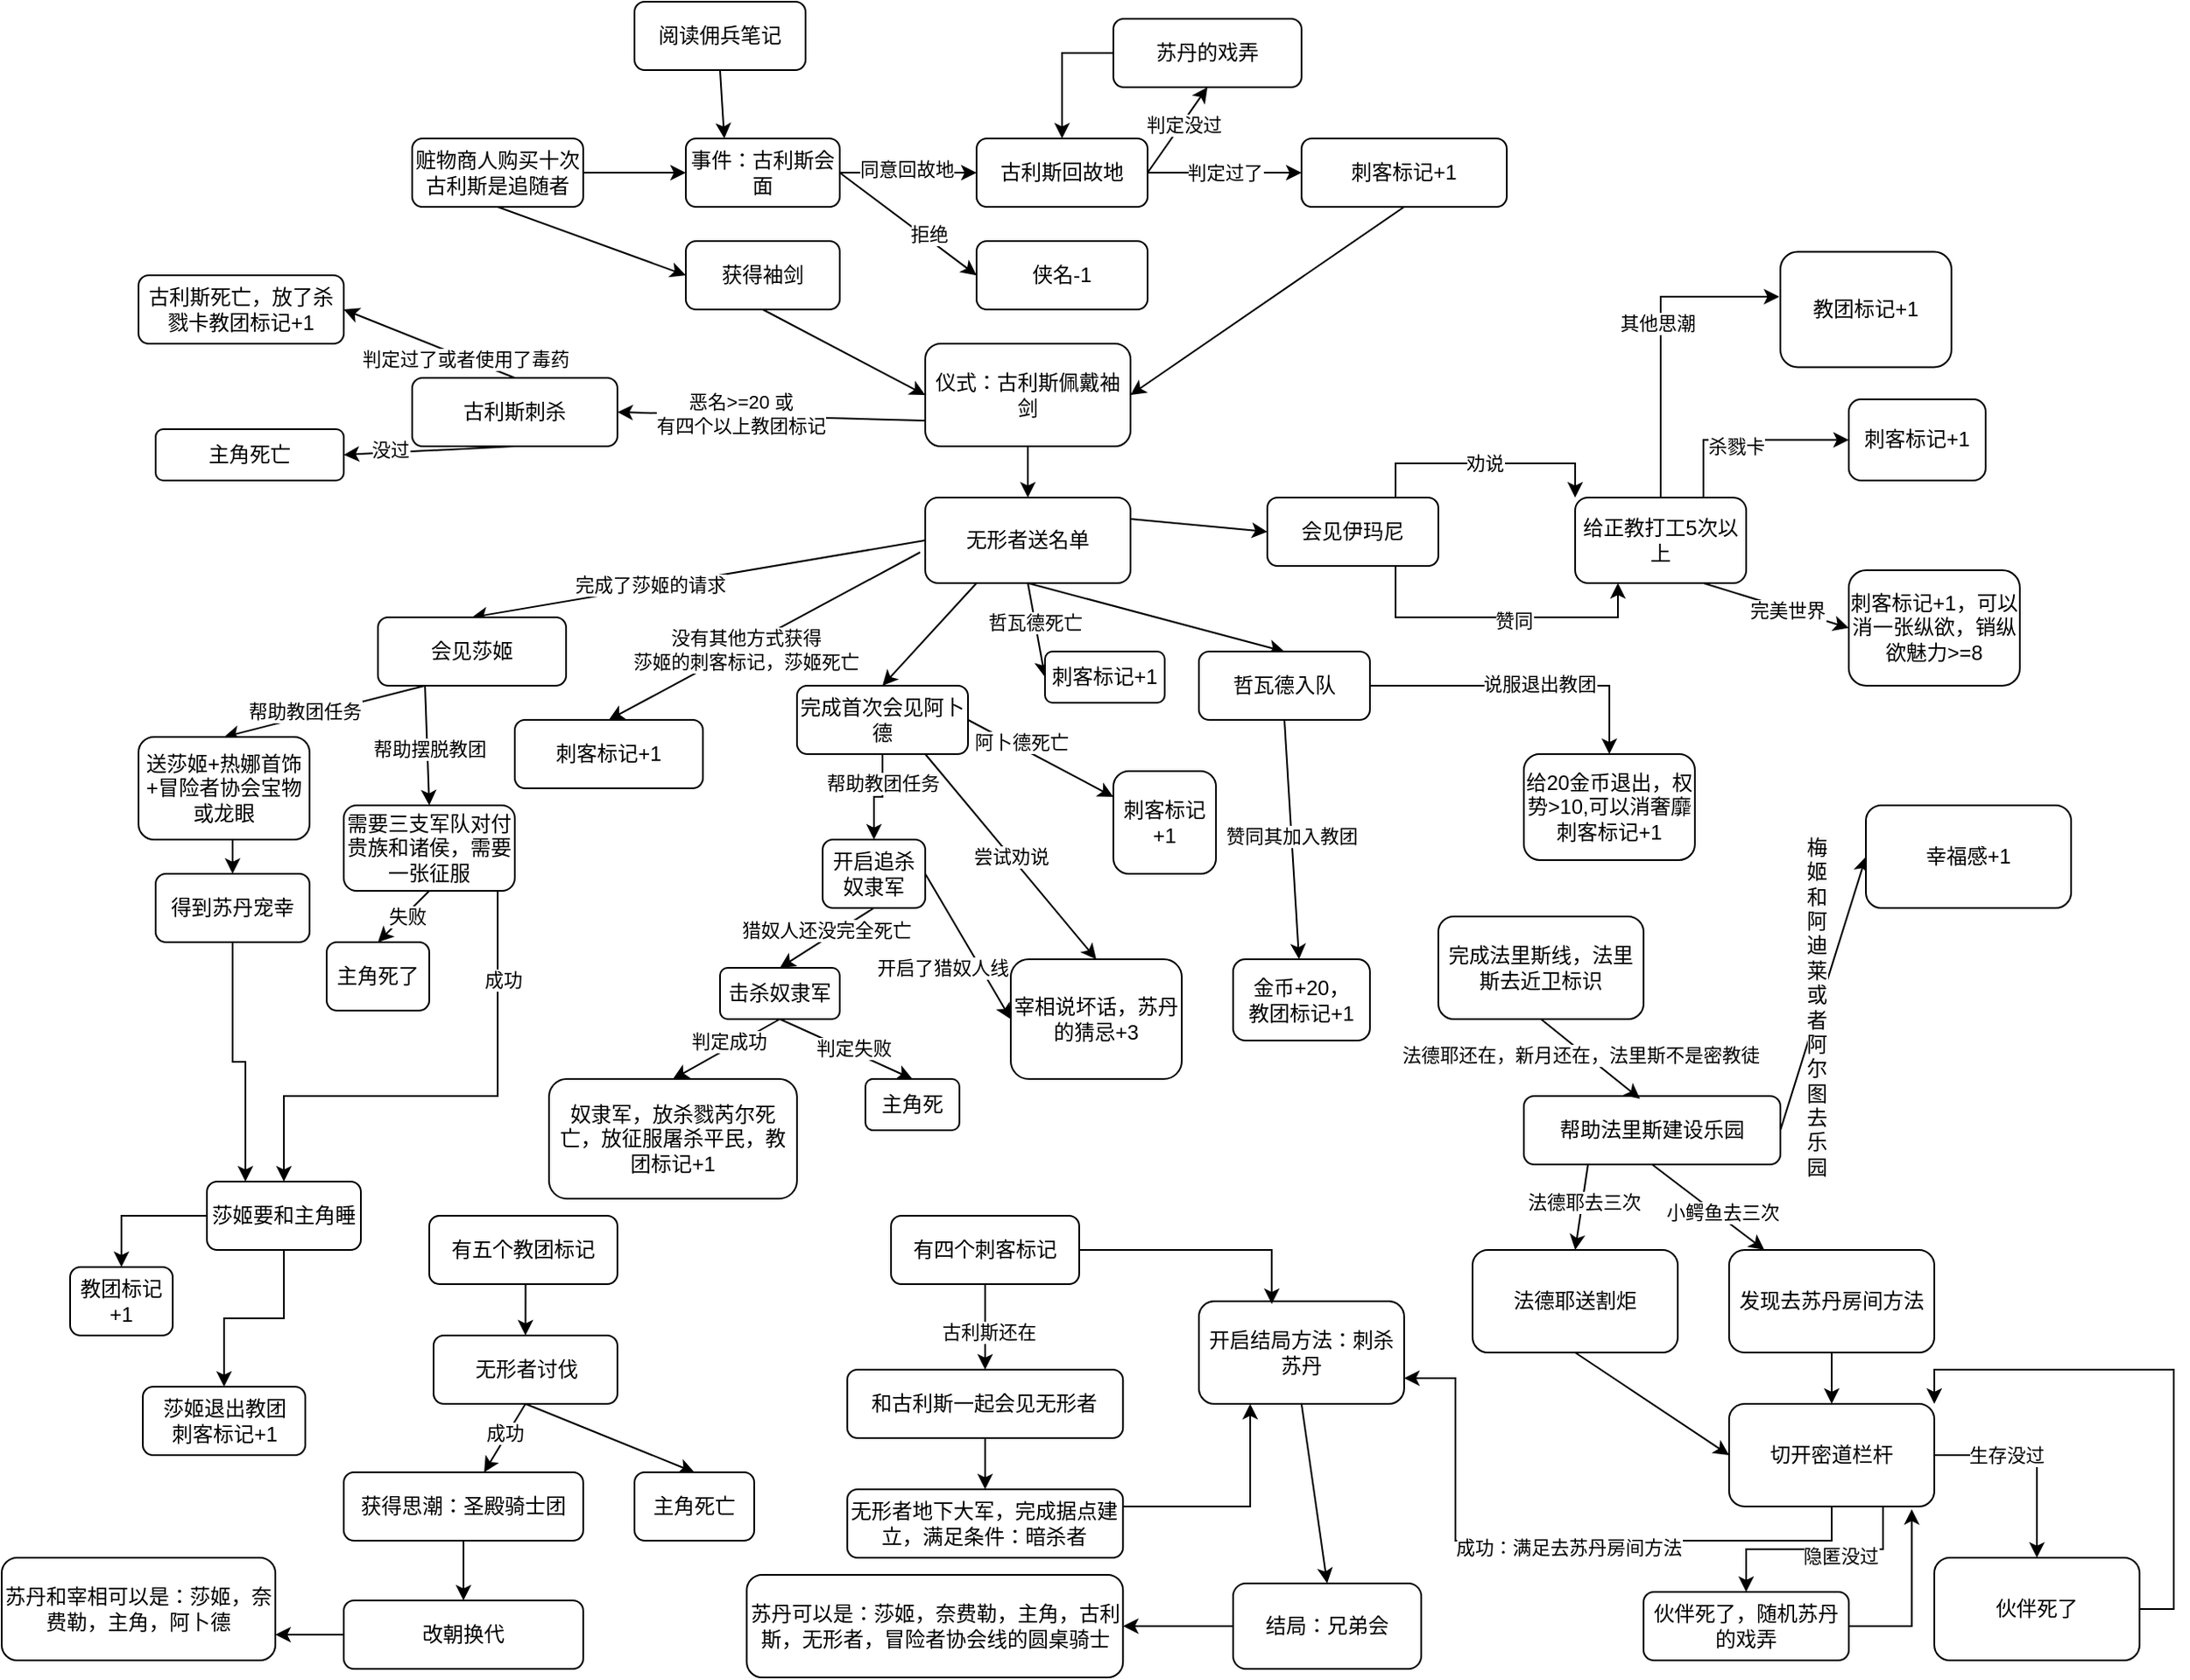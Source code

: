 <mxfile version="24.5.3" type="device">
  <diagram name="Page-1" id="yZ-xAedIctqZgvHN8nGH">
    <mxGraphModel dx="2035" dy="835" grid="1" gridSize="10" guides="1" tooltips="1" connect="1" arrows="1" fold="1" page="1" pageScale="1" pageWidth="850" pageHeight="1100" math="0" shadow="0">
      <root>
        <mxCell id="0" />
        <mxCell id="1" parent="0" />
        <mxCell id="82Vmk0w9NgiGbKGh9TBM-25" style="rounded=0;orthogonalLoop=1;jettySize=auto;html=1;exitX=0.5;exitY=1;exitDx=0;exitDy=0;entryX=0.25;entryY=0;entryDx=0;entryDy=0;" edge="1" parent="1" source="82Vmk0w9NgiGbKGh9TBM-1" target="82Vmk0w9NgiGbKGh9TBM-3">
          <mxGeometry relative="1" as="geometry" />
        </mxCell>
        <mxCell id="82Vmk0w9NgiGbKGh9TBM-1" value="阅读佣兵笔记" style="rounded=1;whiteSpace=wrap;html=1;" vertex="1" parent="1">
          <mxGeometry x="300" y="120" width="100" height="40" as="geometry" />
        </mxCell>
        <mxCell id="82Vmk0w9NgiGbKGh9TBM-7" style="rounded=0;orthogonalLoop=1;jettySize=auto;html=1;exitX=0.5;exitY=1;exitDx=0;exitDy=0;entryX=0;entryY=0.5;entryDx=0;entryDy=0;" edge="1" parent="1" source="82Vmk0w9NgiGbKGh9TBM-2" target="82Vmk0w9NgiGbKGh9TBM-5">
          <mxGeometry relative="1" as="geometry" />
        </mxCell>
        <mxCell id="82Vmk0w9NgiGbKGh9TBM-2" value="赃物商人购买十次&lt;div&gt;古利斯是追随者&lt;/div&gt;" style="rounded=1;whiteSpace=wrap;html=1;" vertex="1" parent="1">
          <mxGeometry x="170" y="200" width="100" height="40" as="geometry" />
        </mxCell>
        <mxCell id="82Vmk0w9NgiGbKGh9TBM-10" style="edgeStyle=orthogonalEdgeStyle;rounded=0;orthogonalLoop=1;jettySize=auto;html=1;exitX=1;exitY=0.5;exitDx=0;exitDy=0;entryX=0;entryY=0.5;entryDx=0;entryDy=0;" edge="1" parent="1" source="82Vmk0w9NgiGbKGh9TBM-3" target="82Vmk0w9NgiGbKGh9TBM-9">
          <mxGeometry relative="1" as="geometry" />
        </mxCell>
        <mxCell id="82Vmk0w9NgiGbKGh9TBM-11" value="同意回故地" style="edgeLabel;html=1;align=center;verticalAlign=middle;resizable=0;points=[];" vertex="1" connectable="0" parent="82Vmk0w9NgiGbKGh9TBM-10">
          <mxGeometry x="-0.025" y="2" relative="1" as="geometry">
            <mxPoint as="offset" />
          </mxGeometry>
        </mxCell>
        <mxCell id="82Vmk0w9NgiGbKGh9TBM-13" style="rounded=0;orthogonalLoop=1;jettySize=auto;html=1;exitX=1;exitY=0.5;exitDx=0;exitDy=0;entryX=0;entryY=0.5;entryDx=0;entryDy=0;" edge="1" parent="1" source="82Vmk0w9NgiGbKGh9TBM-3" target="82Vmk0w9NgiGbKGh9TBM-12">
          <mxGeometry relative="1" as="geometry" />
        </mxCell>
        <mxCell id="82Vmk0w9NgiGbKGh9TBM-14" value="拒绝" style="edgeLabel;html=1;align=center;verticalAlign=middle;resizable=0;points=[];" vertex="1" connectable="0" parent="82Vmk0w9NgiGbKGh9TBM-13">
          <mxGeometry x="0.264" y="2" relative="1" as="geometry">
            <mxPoint as="offset" />
          </mxGeometry>
        </mxCell>
        <mxCell id="82Vmk0w9NgiGbKGh9TBM-3" value="事件：古利斯会面" style="rounded=1;whiteSpace=wrap;html=1;" vertex="1" parent="1">
          <mxGeometry x="330" y="200" width="90" height="40" as="geometry" />
        </mxCell>
        <mxCell id="82Vmk0w9NgiGbKGh9TBM-27" style="rounded=0;orthogonalLoop=1;jettySize=auto;html=1;exitX=0.5;exitY=1;exitDx=0;exitDy=0;entryX=0;entryY=0.5;entryDx=0;entryDy=0;" edge="1" parent="1" source="82Vmk0w9NgiGbKGh9TBM-5" target="82Vmk0w9NgiGbKGh9TBM-23">
          <mxGeometry relative="1" as="geometry" />
        </mxCell>
        <mxCell id="82Vmk0w9NgiGbKGh9TBM-5" value="获得袖剑" style="rounded=1;whiteSpace=wrap;html=1;" vertex="1" parent="1">
          <mxGeometry x="330" y="260" width="90" height="40" as="geometry" />
        </mxCell>
        <mxCell id="82Vmk0w9NgiGbKGh9TBM-6" value="" style="endArrow=classic;html=1;rounded=0;exitX=1;exitY=0.5;exitDx=0;exitDy=0;entryX=0;entryY=0.5;entryDx=0;entryDy=0;" edge="1" parent="1" source="82Vmk0w9NgiGbKGh9TBM-2" target="82Vmk0w9NgiGbKGh9TBM-3">
          <mxGeometry width="50" height="50" relative="1" as="geometry">
            <mxPoint x="400" y="370" as="sourcePoint" />
            <mxPoint x="450" y="320" as="targetPoint" />
          </mxGeometry>
        </mxCell>
        <mxCell id="82Vmk0w9NgiGbKGh9TBM-19" style="rounded=0;orthogonalLoop=1;jettySize=auto;html=1;exitX=1;exitY=0.5;exitDx=0;exitDy=0;entryX=0.5;entryY=1;entryDx=0;entryDy=0;" edge="1" parent="1" source="82Vmk0w9NgiGbKGh9TBM-9" target="82Vmk0w9NgiGbKGh9TBM-17">
          <mxGeometry relative="1" as="geometry" />
        </mxCell>
        <mxCell id="82Vmk0w9NgiGbKGh9TBM-20" value="判定没过" style="edgeLabel;html=1;align=center;verticalAlign=middle;resizable=0;points=[];" vertex="1" connectable="0" parent="82Vmk0w9NgiGbKGh9TBM-19">
          <mxGeometry x="0.146" y="-1" relative="1" as="geometry">
            <mxPoint as="offset" />
          </mxGeometry>
        </mxCell>
        <mxCell id="82Vmk0w9NgiGbKGh9TBM-22" value="判定过了" style="edgeStyle=orthogonalEdgeStyle;rounded=0;orthogonalLoop=1;jettySize=auto;html=1;exitX=1;exitY=0.5;exitDx=0;exitDy=0;entryX=0;entryY=0.5;entryDx=0;entryDy=0;" edge="1" parent="1" source="82Vmk0w9NgiGbKGh9TBM-9" target="82Vmk0w9NgiGbKGh9TBM-15">
          <mxGeometry relative="1" as="geometry" />
        </mxCell>
        <mxCell id="82Vmk0w9NgiGbKGh9TBM-9" value="古利斯回故地" style="rounded=1;whiteSpace=wrap;html=1;" vertex="1" parent="1">
          <mxGeometry x="500" y="200" width="100" height="40" as="geometry" />
        </mxCell>
        <mxCell id="82Vmk0w9NgiGbKGh9TBM-12" value="侠名-1" style="rounded=1;whiteSpace=wrap;html=1;" vertex="1" parent="1">
          <mxGeometry x="500" y="260" width="100" height="40" as="geometry" />
        </mxCell>
        <mxCell id="82Vmk0w9NgiGbKGh9TBM-26" style="rounded=0;orthogonalLoop=1;jettySize=auto;html=1;exitX=0.5;exitY=1;exitDx=0;exitDy=0;entryX=1;entryY=0.5;entryDx=0;entryDy=0;" edge="1" parent="1" source="82Vmk0w9NgiGbKGh9TBM-15" target="82Vmk0w9NgiGbKGh9TBM-23">
          <mxGeometry relative="1" as="geometry" />
        </mxCell>
        <mxCell id="82Vmk0w9NgiGbKGh9TBM-15" value="刺客标记+1" style="rounded=1;whiteSpace=wrap;html=1;" vertex="1" parent="1">
          <mxGeometry x="690" y="200" width="120" height="40" as="geometry" />
        </mxCell>
        <mxCell id="82Vmk0w9NgiGbKGh9TBM-21" style="edgeStyle=orthogonalEdgeStyle;rounded=0;orthogonalLoop=1;jettySize=auto;html=1;exitX=0;exitY=0.5;exitDx=0;exitDy=0;entryX=0.5;entryY=0;entryDx=0;entryDy=0;" edge="1" parent="1" source="82Vmk0w9NgiGbKGh9TBM-17" target="82Vmk0w9NgiGbKGh9TBM-9">
          <mxGeometry relative="1" as="geometry" />
        </mxCell>
        <mxCell id="82Vmk0w9NgiGbKGh9TBM-17" value="苏丹的戏弄" style="rounded=1;whiteSpace=wrap;html=1;" vertex="1" parent="1">
          <mxGeometry x="580" y="130" width="110" height="40" as="geometry" />
        </mxCell>
        <mxCell id="82Vmk0w9NgiGbKGh9TBM-29" style="rounded=0;orthogonalLoop=1;jettySize=auto;html=1;exitX=0;exitY=0.75;exitDx=0;exitDy=0;entryX=1;entryY=0.5;entryDx=0;entryDy=0;" edge="1" parent="1" source="82Vmk0w9NgiGbKGh9TBM-23" target="82Vmk0w9NgiGbKGh9TBM-28">
          <mxGeometry relative="1" as="geometry" />
        </mxCell>
        <mxCell id="82Vmk0w9NgiGbKGh9TBM-30" value="恶名&amp;gt;=20 或&lt;div&gt;有四个以上教团标记&lt;/div&gt;" style="edgeLabel;html=1;align=center;verticalAlign=middle;resizable=0;points=[];" vertex="1" connectable="0" parent="82Vmk0w9NgiGbKGh9TBM-29">
          <mxGeometry x="0.2" y="-1" relative="1" as="geometry">
            <mxPoint as="offset" />
          </mxGeometry>
        </mxCell>
        <mxCell id="82Vmk0w9NgiGbKGh9TBM-38" style="edgeStyle=orthogonalEdgeStyle;rounded=0;orthogonalLoop=1;jettySize=auto;html=1;exitX=0.5;exitY=1;exitDx=0;exitDy=0;entryX=0.5;entryY=0;entryDx=0;entryDy=0;" edge="1" parent="1" source="82Vmk0w9NgiGbKGh9TBM-23" target="82Vmk0w9NgiGbKGh9TBM-37">
          <mxGeometry relative="1" as="geometry" />
        </mxCell>
        <mxCell id="82Vmk0w9NgiGbKGh9TBM-23" value="仪式：古利斯佩戴袖剑" style="rounded=1;whiteSpace=wrap;html=1;" vertex="1" parent="1">
          <mxGeometry x="470" y="320" width="120" height="60" as="geometry" />
        </mxCell>
        <mxCell id="82Vmk0w9NgiGbKGh9TBM-32" style="rounded=0;orthogonalLoop=1;jettySize=auto;html=1;exitX=0.5;exitY=0;exitDx=0;exitDy=0;entryX=1;entryY=0.5;entryDx=0;entryDy=0;" edge="1" parent="1" source="82Vmk0w9NgiGbKGh9TBM-28" target="82Vmk0w9NgiGbKGh9TBM-31">
          <mxGeometry relative="1" as="geometry" />
        </mxCell>
        <mxCell id="82Vmk0w9NgiGbKGh9TBM-33" value="判定过了或者使用了毒药" style="edgeLabel;html=1;align=center;verticalAlign=middle;resizable=0;points=[];" vertex="1" connectable="0" parent="82Vmk0w9NgiGbKGh9TBM-32">
          <mxGeometry x="-0.417" relative="1" as="geometry">
            <mxPoint as="offset" />
          </mxGeometry>
        </mxCell>
        <mxCell id="82Vmk0w9NgiGbKGh9TBM-35" style="rounded=0;orthogonalLoop=1;jettySize=auto;html=1;exitX=0.5;exitY=1;exitDx=0;exitDy=0;entryX=1;entryY=0.5;entryDx=0;entryDy=0;" edge="1" parent="1" source="82Vmk0w9NgiGbKGh9TBM-28" target="82Vmk0w9NgiGbKGh9TBM-34">
          <mxGeometry relative="1" as="geometry" />
        </mxCell>
        <mxCell id="82Vmk0w9NgiGbKGh9TBM-36" value="没过" style="edgeLabel;html=1;align=center;verticalAlign=middle;resizable=0;points=[];" vertex="1" connectable="0" parent="82Vmk0w9NgiGbKGh9TBM-35">
          <mxGeometry x="0.458" y="-2" relative="1" as="geometry">
            <mxPoint as="offset" />
          </mxGeometry>
        </mxCell>
        <mxCell id="82Vmk0w9NgiGbKGh9TBM-28" value="古利斯刺杀" style="rounded=1;whiteSpace=wrap;html=1;" vertex="1" parent="1">
          <mxGeometry x="170" y="340" width="120" height="40" as="geometry" />
        </mxCell>
        <mxCell id="82Vmk0w9NgiGbKGh9TBM-31" value="古利斯死亡，放了杀戮卡教团标记+1" style="rounded=1;whiteSpace=wrap;html=1;" vertex="1" parent="1">
          <mxGeometry x="10" y="280" width="120" height="40" as="geometry" />
        </mxCell>
        <mxCell id="82Vmk0w9NgiGbKGh9TBM-34" value="主角死亡" style="rounded=1;whiteSpace=wrap;html=1;" vertex="1" parent="1">
          <mxGeometry x="20" y="370" width="110" height="30" as="geometry" />
        </mxCell>
        <mxCell id="82Vmk0w9NgiGbKGh9TBM-44" style="rounded=0;orthogonalLoop=1;jettySize=auto;html=1;exitX=0;exitY=0.5;exitDx=0;exitDy=0;entryX=0.5;entryY=0;entryDx=0;entryDy=0;" edge="1" parent="1" source="82Vmk0w9NgiGbKGh9TBM-37" target="82Vmk0w9NgiGbKGh9TBM-39">
          <mxGeometry relative="1" as="geometry" />
        </mxCell>
        <mxCell id="82Vmk0w9NgiGbKGh9TBM-45" value="完成了莎姬的请求" style="edgeLabel;html=1;align=center;verticalAlign=middle;resizable=0;points=[];" vertex="1" connectable="0" parent="82Vmk0w9NgiGbKGh9TBM-44">
          <mxGeometry x="0.212" y="-2" relative="1" as="geometry">
            <mxPoint as="offset" />
          </mxGeometry>
        </mxCell>
        <mxCell id="82Vmk0w9NgiGbKGh9TBM-59" style="rounded=0;orthogonalLoop=1;jettySize=auto;html=1;exitX=0.25;exitY=1;exitDx=0;exitDy=0;entryX=0.5;entryY=0;entryDx=0;entryDy=0;" edge="1" parent="1" source="82Vmk0w9NgiGbKGh9TBM-37" target="82Vmk0w9NgiGbKGh9TBM-58">
          <mxGeometry relative="1" as="geometry" />
        </mxCell>
        <mxCell id="82Vmk0w9NgiGbKGh9TBM-81" style="rounded=0;orthogonalLoop=1;jettySize=auto;html=1;exitX=0.5;exitY=1;exitDx=0;exitDy=0;entryX=0.5;entryY=0;entryDx=0;entryDy=0;" edge="1" parent="1" source="82Vmk0w9NgiGbKGh9TBM-37" target="82Vmk0w9NgiGbKGh9TBM-80">
          <mxGeometry relative="1" as="geometry" />
        </mxCell>
        <mxCell id="82Vmk0w9NgiGbKGh9TBM-87" style="rounded=0;orthogonalLoop=1;jettySize=auto;html=1;exitX=0.5;exitY=1;exitDx=0;exitDy=0;entryX=0;entryY=0.5;entryDx=0;entryDy=0;" edge="1" parent="1" source="82Vmk0w9NgiGbKGh9TBM-37" target="82Vmk0w9NgiGbKGh9TBM-86">
          <mxGeometry relative="1" as="geometry" />
        </mxCell>
        <mxCell id="82Vmk0w9NgiGbKGh9TBM-88" value="哲瓦德死亡" style="edgeLabel;html=1;align=center;verticalAlign=middle;resizable=0;points=[];" vertex="1" connectable="0" parent="82Vmk0w9NgiGbKGh9TBM-87">
          <mxGeometry x="-0.172" relative="1" as="geometry">
            <mxPoint as="offset" />
          </mxGeometry>
        </mxCell>
        <mxCell id="82Vmk0w9NgiGbKGh9TBM-90" style="rounded=0;orthogonalLoop=1;jettySize=auto;html=1;exitX=1;exitY=0.25;exitDx=0;exitDy=0;entryX=0;entryY=0.5;entryDx=0;entryDy=0;" edge="1" parent="1" source="82Vmk0w9NgiGbKGh9TBM-37" target="82Vmk0w9NgiGbKGh9TBM-89">
          <mxGeometry relative="1" as="geometry" />
        </mxCell>
        <mxCell id="82Vmk0w9NgiGbKGh9TBM-37" value="无形者送名单" style="rounded=1;whiteSpace=wrap;html=1;" vertex="1" parent="1">
          <mxGeometry x="470" y="410" width="120" height="50" as="geometry" />
        </mxCell>
        <mxCell id="82Vmk0w9NgiGbKGh9TBM-41" style="rounded=0;orthogonalLoop=1;jettySize=auto;html=1;exitX=-0.025;exitY=0.64;exitDx=0;exitDy=0;entryX=0.5;entryY=0;entryDx=0;entryDy=0;exitPerimeter=0;" edge="1" parent="1" source="82Vmk0w9NgiGbKGh9TBM-37" target="82Vmk0w9NgiGbKGh9TBM-40">
          <mxGeometry relative="1" as="geometry" />
        </mxCell>
        <mxCell id="82Vmk0w9NgiGbKGh9TBM-42" value="没有其他方式获得&lt;div&gt;莎姬的刺客标记，莎姬死亡&lt;/div&gt;" style="edgeLabel;html=1;align=center;verticalAlign=middle;resizable=0;points=[];" vertex="1" connectable="0" parent="82Vmk0w9NgiGbKGh9TBM-41">
          <mxGeometry x="0.132" y="1" relative="1" as="geometry">
            <mxPoint as="offset" />
          </mxGeometry>
        </mxCell>
        <mxCell id="82Vmk0w9NgiGbKGh9TBM-46" style="rounded=0;orthogonalLoop=1;jettySize=auto;html=1;exitX=0.25;exitY=1;exitDx=0;exitDy=0;entryX=0.5;entryY=0;entryDx=0;entryDy=0;" edge="1" parent="1" source="82Vmk0w9NgiGbKGh9TBM-39" target="82Vmk0w9NgiGbKGh9TBM-43">
          <mxGeometry relative="1" as="geometry" />
        </mxCell>
        <mxCell id="82Vmk0w9NgiGbKGh9TBM-47" value="帮助教团任务" style="edgeLabel;html=1;align=center;verticalAlign=middle;resizable=0;points=[];" vertex="1" connectable="0" parent="82Vmk0w9NgiGbKGh9TBM-46">
          <mxGeometry x="0.187" y="-3" relative="1" as="geometry">
            <mxPoint as="offset" />
          </mxGeometry>
        </mxCell>
        <mxCell id="82Vmk0w9NgiGbKGh9TBM-51" style="rounded=0;orthogonalLoop=1;jettySize=auto;html=1;exitX=0.25;exitY=1;exitDx=0;exitDy=0;entryX=0.5;entryY=0;entryDx=0;entryDy=0;" edge="1" parent="1" source="82Vmk0w9NgiGbKGh9TBM-39" target="82Vmk0w9NgiGbKGh9TBM-50">
          <mxGeometry relative="1" as="geometry" />
        </mxCell>
        <mxCell id="82Vmk0w9NgiGbKGh9TBM-52" value="帮助摆脱教团" style="edgeLabel;html=1;align=center;verticalAlign=middle;resizable=0;points=[];" vertex="1" connectable="0" parent="82Vmk0w9NgiGbKGh9TBM-51">
          <mxGeometry x="0.052" y="1" relative="1" as="geometry">
            <mxPoint as="offset" />
          </mxGeometry>
        </mxCell>
        <mxCell id="82Vmk0w9NgiGbKGh9TBM-39" value="会见莎姬" style="rounded=1;whiteSpace=wrap;html=1;" vertex="1" parent="1">
          <mxGeometry x="150" y="480" width="110" height="40" as="geometry" />
        </mxCell>
        <mxCell id="82Vmk0w9NgiGbKGh9TBM-40" value="刺客标记+1" style="rounded=1;whiteSpace=wrap;html=1;" vertex="1" parent="1">
          <mxGeometry x="230" y="540" width="110" height="40" as="geometry" />
        </mxCell>
        <mxCell id="82Vmk0w9NgiGbKGh9TBM-49" style="edgeStyle=orthogonalEdgeStyle;rounded=0;orthogonalLoop=1;jettySize=auto;html=1;exitX=0.5;exitY=1;exitDx=0;exitDy=0;entryX=0.5;entryY=0;entryDx=0;entryDy=0;" edge="1" parent="1" source="82Vmk0w9NgiGbKGh9TBM-43" target="82Vmk0w9NgiGbKGh9TBM-48">
          <mxGeometry relative="1" as="geometry" />
        </mxCell>
        <mxCell id="82Vmk0w9NgiGbKGh9TBM-43" value="送莎姬+热娜首饰+冒险者协会宝物或龙眼" style="rounded=1;whiteSpace=wrap;html=1;" vertex="1" parent="1">
          <mxGeometry x="10" y="550" width="100" height="60" as="geometry" />
        </mxCell>
        <mxCell id="82Vmk0w9NgiGbKGh9TBM-180" style="edgeStyle=orthogonalEdgeStyle;rounded=0;orthogonalLoop=1;jettySize=auto;html=1;exitX=0.5;exitY=1;exitDx=0;exitDy=0;entryX=0.25;entryY=0;entryDx=0;entryDy=0;" edge="1" parent="1" source="82Vmk0w9NgiGbKGh9TBM-48" target="82Vmk0w9NgiGbKGh9TBM-56">
          <mxGeometry relative="1" as="geometry" />
        </mxCell>
        <mxCell id="82Vmk0w9NgiGbKGh9TBM-48" value="得到苏丹宠幸" style="rounded=1;whiteSpace=wrap;html=1;" vertex="1" parent="1">
          <mxGeometry x="20" y="630" width="90" height="40" as="geometry" />
        </mxCell>
        <mxCell id="82Vmk0w9NgiGbKGh9TBM-54" style="rounded=0;orthogonalLoop=1;jettySize=auto;html=1;exitX=0.5;exitY=1;exitDx=0;exitDy=0;entryX=0.5;entryY=0;entryDx=0;entryDy=0;" edge="1" parent="1" source="82Vmk0w9NgiGbKGh9TBM-50" target="82Vmk0w9NgiGbKGh9TBM-53">
          <mxGeometry relative="1" as="geometry" />
        </mxCell>
        <mxCell id="82Vmk0w9NgiGbKGh9TBM-55" value="失败" style="edgeLabel;html=1;align=center;verticalAlign=middle;resizable=0;points=[];" vertex="1" connectable="0" parent="82Vmk0w9NgiGbKGh9TBM-54">
          <mxGeometry x="-0.08" y="1" relative="1" as="geometry">
            <mxPoint as="offset" />
          </mxGeometry>
        </mxCell>
        <mxCell id="82Vmk0w9NgiGbKGh9TBM-57" style="rounded=0;orthogonalLoop=1;jettySize=auto;html=1;exitX=0.5;exitY=1;exitDx=0;exitDy=0;entryX=0.5;entryY=0;entryDx=0;entryDy=0;edgeStyle=orthogonalEdgeStyle;" edge="1" parent="1" source="82Vmk0w9NgiGbKGh9TBM-50" target="82Vmk0w9NgiGbKGh9TBM-56">
          <mxGeometry relative="1" as="geometry">
            <Array as="points">
              <mxPoint x="220" y="630" />
              <mxPoint x="220" y="760" />
              <mxPoint x="95" y="760" />
            </Array>
          </mxGeometry>
        </mxCell>
        <mxCell id="82Vmk0w9NgiGbKGh9TBM-75" value="成功" style="edgeLabel;html=1;align=center;verticalAlign=middle;resizable=0;points=[];" vertex="1" connectable="0" parent="82Vmk0w9NgiGbKGh9TBM-57">
          <mxGeometry x="-0.372" y="3" relative="1" as="geometry">
            <mxPoint as="offset" />
          </mxGeometry>
        </mxCell>
        <mxCell id="82Vmk0w9NgiGbKGh9TBM-50" value="需要三支军队对付贵族和诸侯，需要一张征服" style="rounded=1;whiteSpace=wrap;html=1;" vertex="1" parent="1">
          <mxGeometry x="130" y="590" width="100" height="50" as="geometry" />
        </mxCell>
        <mxCell id="82Vmk0w9NgiGbKGh9TBM-53" value="主角死了" style="rounded=1;whiteSpace=wrap;html=1;" vertex="1" parent="1">
          <mxGeometry x="120" y="670" width="60" height="40" as="geometry" />
        </mxCell>
        <mxCell id="82Vmk0w9NgiGbKGh9TBM-158" style="edgeStyle=orthogonalEdgeStyle;rounded=0;orthogonalLoop=1;jettySize=auto;html=1;exitX=0.5;exitY=1;exitDx=0;exitDy=0;entryX=0.5;entryY=0;entryDx=0;entryDy=0;" edge="1" parent="1" source="82Vmk0w9NgiGbKGh9TBM-56" target="82Vmk0w9NgiGbKGh9TBM-157">
          <mxGeometry relative="1" as="geometry" />
        </mxCell>
        <mxCell id="82Vmk0w9NgiGbKGh9TBM-181" style="edgeStyle=orthogonalEdgeStyle;rounded=0;orthogonalLoop=1;jettySize=auto;html=1;exitX=0;exitY=0.5;exitDx=0;exitDy=0;entryX=0.5;entryY=0;entryDx=0;entryDy=0;" edge="1" parent="1" source="82Vmk0w9NgiGbKGh9TBM-56" target="82Vmk0w9NgiGbKGh9TBM-164">
          <mxGeometry relative="1" as="geometry" />
        </mxCell>
        <mxCell id="82Vmk0w9NgiGbKGh9TBM-56" value="莎姬要和主角睡&lt;div&gt;&lt;/div&gt;" style="rounded=1;whiteSpace=wrap;html=1;" vertex="1" parent="1">
          <mxGeometry x="50" y="810" width="90" height="40" as="geometry" />
        </mxCell>
        <mxCell id="82Vmk0w9NgiGbKGh9TBM-61" style="edgeStyle=orthogonalEdgeStyle;rounded=0;orthogonalLoop=1;jettySize=auto;html=1;exitX=0.5;exitY=1;exitDx=0;exitDy=0;entryX=0.5;entryY=0;entryDx=0;entryDy=0;" edge="1" parent="1" source="82Vmk0w9NgiGbKGh9TBM-58" target="82Vmk0w9NgiGbKGh9TBM-60">
          <mxGeometry relative="1" as="geometry" />
        </mxCell>
        <mxCell id="82Vmk0w9NgiGbKGh9TBM-62" value="帮助教团任务" style="edgeLabel;html=1;align=center;verticalAlign=middle;resizable=0;points=[];" vertex="1" connectable="0" parent="82Vmk0w9NgiGbKGh9TBM-61">
          <mxGeometry x="-0.4" relative="1" as="geometry">
            <mxPoint as="offset" />
          </mxGeometry>
        </mxCell>
        <mxCell id="82Vmk0w9NgiGbKGh9TBM-77" value="尝试劝说" style="rounded=0;orthogonalLoop=1;jettySize=auto;html=1;exitX=0.75;exitY=1;exitDx=0;exitDy=0;entryX=0.5;entryY=0;entryDx=0;entryDy=0;" edge="1" parent="1" source="82Vmk0w9NgiGbKGh9TBM-58" target="82Vmk0w9NgiGbKGh9TBM-63">
          <mxGeometry relative="1" as="geometry" />
        </mxCell>
        <mxCell id="82Vmk0w9NgiGbKGh9TBM-79" style="rounded=0;orthogonalLoop=1;jettySize=auto;html=1;exitX=1;exitY=0.5;exitDx=0;exitDy=0;entryX=0;entryY=0.25;entryDx=0;entryDy=0;" edge="1" parent="1" source="82Vmk0w9NgiGbKGh9TBM-58" target="82Vmk0w9NgiGbKGh9TBM-78">
          <mxGeometry relative="1" as="geometry" />
        </mxCell>
        <mxCell id="82Vmk0w9NgiGbKGh9TBM-82" value="阿卜德死亡" style="edgeLabel;html=1;align=center;verticalAlign=middle;resizable=0;points=[];" vertex="1" connectable="0" parent="82Vmk0w9NgiGbKGh9TBM-79">
          <mxGeometry x="-0.309" y="3" relative="1" as="geometry">
            <mxPoint as="offset" />
          </mxGeometry>
        </mxCell>
        <mxCell id="82Vmk0w9NgiGbKGh9TBM-58" value="完成首次会见阿卜德" style="rounded=1;whiteSpace=wrap;html=1;" vertex="1" parent="1">
          <mxGeometry x="395" y="520" width="100" height="40" as="geometry" />
        </mxCell>
        <mxCell id="82Vmk0w9NgiGbKGh9TBM-65" style="rounded=0;orthogonalLoop=1;jettySize=auto;html=1;exitX=1;exitY=0.5;exitDx=0;exitDy=0;entryX=0;entryY=0.5;entryDx=0;entryDy=0;" edge="1" parent="1" source="82Vmk0w9NgiGbKGh9TBM-60" target="82Vmk0w9NgiGbKGh9TBM-63">
          <mxGeometry relative="1" as="geometry" />
        </mxCell>
        <mxCell id="82Vmk0w9NgiGbKGh9TBM-66" value="开启了猎奴人线" style="edgeLabel;html=1;align=center;verticalAlign=middle;resizable=0;points=[];" vertex="1" connectable="0" parent="82Vmk0w9NgiGbKGh9TBM-65">
          <mxGeometry x="0.24" y="-1" relative="1" as="geometry">
            <mxPoint x="-20" y="2" as="offset" />
          </mxGeometry>
        </mxCell>
        <mxCell id="82Vmk0w9NgiGbKGh9TBM-68" style="rounded=0;orthogonalLoop=1;jettySize=auto;html=1;exitX=0.5;exitY=1;exitDx=0;exitDy=0;entryX=0.5;entryY=0;entryDx=0;entryDy=0;" edge="1" parent="1" source="82Vmk0w9NgiGbKGh9TBM-60" target="82Vmk0w9NgiGbKGh9TBM-67">
          <mxGeometry relative="1" as="geometry" />
        </mxCell>
        <mxCell id="82Vmk0w9NgiGbKGh9TBM-69" value="猎奴人还没完全死亡" style="edgeLabel;html=1;align=center;verticalAlign=middle;resizable=0;points=[];" vertex="1" connectable="0" parent="82Vmk0w9NgiGbKGh9TBM-68">
          <mxGeometry x="-0.061" y="-4" relative="1" as="geometry">
            <mxPoint as="offset" />
          </mxGeometry>
        </mxCell>
        <mxCell id="82Vmk0w9NgiGbKGh9TBM-60" value="开启追杀奴隶军" style="rounded=1;whiteSpace=wrap;html=1;" vertex="1" parent="1">
          <mxGeometry x="410" y="610" width="60" height="40" as="geometry" />
        </mxCell>
        <mxCell id="82Vmk0w9NgiGbKGh9TBM-63" value="宰相说坏话，苏丹的猜忌+3" style="rounded=1;whiteSpace=wrap;html=1;" vertex="1" parent="1">
          <mxGeometry x="520" y="680" width="100" height="70" as="geometry" />
        </mxCell>
        <mxCell id="82Vmk0w9NgiGbKGh9TBM-71" style="rounded=0;orthogonalLoop=1;jettySize=auto;html=1;exitX=0.5;exitY=1;exitDx=0;exitDy=0;entryX=0.5;entryY=0;entryDx=0;entryDy=0;" edge="1" parent="1" source="82Vmk0w9NgiGbKGh9TBM-67" target="82Vmk0w9NgiGbKGh9TBM-70">
          <mxGeometry relative="1" as="geometry" />
        </mxCell>
        <mxCell id="82Vmk0w9NgiGbKGh9TBM-76" value="判定成功" style="edgeLabel;html=1;align=center;verticalAlign=middle;resizable=0;points=[];" vertex="1" connectable="0" parent="82Vmk0w9NgiGbKGh9TBM-71">
          <mxGeometry x="-0.092" y="-3" relative="1" as="geometry">
            <mxPoint y="-1" as="offset" />
          </mxGeometry>
        </mxCell>
        <mxCell id="82Vmk0w9NgiGbKGh9TBM-73" style="rounded=0;orthogonalLoop=1;jettySize=auto;html=1;exitX=0.5;exitY=1;exitDx=0;exitDy=0;entryX=0.5;entryY=0;entryDx=0;entryDy=0;" edge="1" parent="1" source="82Vmk0w9NgiGbKGh9TBM-67" target="82Vmk0w9NgiGbKGh9TBM-72">
          <mxGeometry relative="1" as="geometry" />
        </mxCell>
        <mxCell id="82Vmk0w9NgiGbKGh9TBM-74" value="判定失败" style="edgeLabel;html=1;align=center;verticalAlign=middle;resizable=0;points=[];" vertex="1" connectable="0" parent="82Vmk0w9NgiGbKGh9TBM-73">
          <mxGeometry x="0.065" y="2" relative="1" as="geometry">
            <mxPoint as="offset" />
          </mxGeometry>
        </mxCell>
        <mxCell id="82Vmk0w9NgiGbKGh9TBM-67" value="击杀奴隶军" style="rounded=1;whiteSpace=wrap;html=1;" vertex="1" parent="1">
          <mxGeometry x="350" y="685" width="70" height="30" as="geometry" />
        </mxCell>
        <mxCell id="82Vmk0w9NgiGbKGh9TBM-70" value="奴隶军，放杀戮芮尔死亡，放征服屠杀平民，教团标记+1" style="rounded=1;whiteSpace=wrap;html=1;" vertex="1" parent="1">
          <mxGeometry x="250" y="750" width="145" height="70" as="geometry" />
        </mxCell>
        <mxCell id="82Vmk0w9NgiGbKGh9TBM-72" value="主角死" style="rounded=1;whiteSpace=wrap;html=1;" vertex="1" parent="1">
          <mxGeometry x="435" y="750" width="55" height="30" as="geometry" />
        </mxCell>
        <mxCell id="82Vmk0w9NgiGbKGh9TBM-78" value="刺客标记+1" style="rounded=1;whiteSpace=wrap;html=1;" vertex="1" parent="1">
          <mxGeometry x="580" y="570" width="60" height="60" as="geometry" />
        </mxCell>
        <mxCell id="82Vmk0w9NgiGbKGh9TBM-83" style="rounded=0;orthogonalLoop=1;jettySize=auto;html=1;exitX=0.5;exitY=1;exitDx=0;exitDy=0;" edge="1" parent="1" source="82Vmk0w9NgiGbKGh9TBM-80" target="82Vmk0w9NgiGbKGh9TBM-85">
          <mxGeometry relative="1" as="geometry">
            <mxPoint x="640" y="610" as="targetPoint" />
          </mxGeometry>
        </mxCell>
        <mxCell id="82Vmk0w9NgiGbKGh9TBM-84" value="赞同其加入教团" style="edgeLabel;html=1;align=center;verticalAlign=middle;resizable=0;points=[];" vertex="1" connectable="0" parent="82Vmk0w9NgiGbKGh9TBM-83">
          <mxGeometry x="-0.035" relative="1" as="geometry">
            <mxPoint as="offset" />
          </mxGeometry>
        </mxCell>
        <mxCell id="82Vmk0w9NgiGbKGh9TBM-103" style="edgeStyle=orthogonalEdgeStyle;rounded=0;orthogonalLoop=1;jettySize=auto;html=1;exitX=1;exitY=0.5;exitDx=0;exitDy=0;entryX=0.5;entryY=0;entryDx=0;entryDy=0;" edge="1" parent="1" source="82Vmk0w9NgiGbKGh9TBM-80" target="82Vmk0w9NgiGbKGh9TBM-102">
          <mxGeometry relative="1" as="geometry" />
        </mxCell>
        <mxCell id="82Vmk0w9NgiGbKGh9TBM-104" value="说服退出教团" style="edgeLabel;html=1;align=center;verticalAlign=middle;resizable=0;points=[];" vertex="1" connectable="0" parent="82Vmk0w9NgiGbKGh9TBM-103">
          <mxGeometry x="0.1" y="1" relative="1" as="geometry">
            <mxPoint as="offset" />
          </mxGeometry>
        </mxCell>
        <mxCell id="82Vmk0w9NgiGbKGh9TBM-80" value="哲瓦德入队" style="rounded=1;whiteSpace=wrap;html=1;" vertex="1" parent="1">
          <mxGeometry x="630" y="500" width="100" height="40" as="geometry" />
        </mxCell>
        <mxCell id="82Vmk0w9NgiGbKGh9TBM-85" value="金币+20，&lt;div&gt;教团标记+1&lt;/div&gt;" style="rounded=1;whiteSpace=wrap;html=1;" vertex="1" parent="1">
          <mxGeometry x="650" y="680" width="80" height="47.5" as="geometry" />
        </mxCell>
        <mxCell id="82Vmk0w9NgiGbKGh9TBM-86" value="刺客标记+1" style="rounded=1;whiteSpace=wrap;html=1;" vertex="1" parent="1">
          <mxGeometry x="540" y="500" width="70" height="30" as="geometry" />
        </mxCell>
        <mxCell id="82Vmk0w9NgiGbKGh9TBM-92" style="edgeStyle=orthogonalEdgeStyle;rounded=0;orthogonalLoop=1;jettySize=auto;html=1;exitX=0.75;exitY=0;exitDx=0;exitDy=0;entryX=0;entryY=0;entryDx=0;entryDy=0;" edge="1" parent="1" source="82Vmk0w9NgiGbKGh9TBM-89" target="82Vmk0w9NgiGbKGh9TBM-91">
          <mxGeometry relative="1" as="geometry" />
        </mxCell>
        <mxCell id="82Vmk0w9NgiGbKGh9TBM-93" value="劝说" style="edgeLabel;html=1;align=center;verticalAlign=middle;resizable=0;points=[];" vertex="1" connectable="0" parent="82Vmk0w9NgiGbKGh9TBM-92">
          <mxGeometry x="-0.002" relative="1" as="geometry">
            <mxPoint x="-1" as="offset" />
          </mxGeometry>
        </mxCell>
        <mxCell id="82Vmk0w9NgiGbKGh9TBM-94" style="edgeStyle=orthogonalEdgeStyle;rounded=0;orthogonalLoop=1;jettySize=auto;html=1;exitX=0.75;exitY=1;exitDx=0;exitDy=0;entryX=0.25;entryY=1;entryDx=0;entryDy=0;" edge="1" parent="1" source="82Vmk0w9NgiGbKGh9TBM-89" target="82Vmk0w9NgiGbKGh9TBM-91">
          <mxGeometry relative="1" as="geometry" />
        </mxCell>
        <mxCell id="82Vmk0w9NgiGbKGh9TBM-95" value="赞同" style="edgeLabel;html=1;align=center;verticalAlign=middle;resizable=0;points=[];" vertex="1" connectable="0" parent="82Vmk0w9NgiGbKGh9TBM-94">
          <mxGeometry x="0.098" y="-2" relative="1" as="geometry">
            <mxPoint as="offset" />
          </mxGeometry>
        </mxCell>
        <mxCell id="82Vmk0w9NgiGbKGh9TBM-89" value="会见伊玛尼" style="rounded=1;whiteSpace=wrap;html=1;" vertex="1" parent="1">
          <mxGeometry x="670" y="410" width="100" height="40" as="geometry" />
        </mxCell>
        <mxCell id="82Vmk0w9NgiGbKGh9TBM-97" style="edgeStyle=orthogonalEdgeStyle;rounded=0;orthogonalLoop=1;jettySize=auto;html=1;exitX=0.75;exitY=0;exitDx=0;exitDy=0;entryX=0;entryY=0.5;entryDx=0;entryDy=0;" edge="1" parent="1" source="82Vmk0w9NgiGbKGh9TBM-91" target="82Vmk0w9NgiGbKGh9TBM-96">
          <mxGeometry relative="1" as="geometry" />
        </mxCell>
        <mxCell id="82Vmk0w9NgiGbKGh9TBM-98" value="杀戮卡" style="edgeLabel;html=1;align=center;verticalAlign=middle;resizable=0;points=[];" vertex="1" connectable="0" parent="82Vmk0w9NgiGbKGh9TBM-97">
          <mxGeometry x="-0.126" y="-3" relative="1" as="geometry">
            <mxPoint as="offset" />
          </mxGeometry>
        </mxCell>
        <mxCell id="82Vmk0w9NgiGbKGh9TBM-100" style="rounded=0;orthogonalLoop=1;jettySize=auto;html=1;exitX=0.75;exitY=1;exitDx=0;exitDy=0;entryX=0;entryY=0.5;entryDx=0;entryDy=0;" edge="1" parent="1" source="82Vmk0w9NgiGbKGh9TBM-91" target="82Vmk0w9NgiGbKGh9TBM-99">
          <mxGeometry relative="1" as="geometry" />
        </mxCell>
        <mxCell id="82Vmk0w9NgiGbKGh9TBM-101" value="完美世界" style="edgeLabel;html=1;align=center;verticalAlign=middle;resizable=0;points=[];" vertex="1" connectable="0" parent="82Vmk0w9NgiGbKGh9TBM-100">
          <mxGeometry x="0.151" y="-1" relative="1" as="geometry">
            <mxPoint as="offset" />
          </mxGeometry>
        </mxCell>
        <mxCell id="82Vmk0w9NgiGbKGh9TBM-91" value="给正教打工5次以上" style="rounded=1;whiteSpace=wrap;html=1;" vertex="1" parent="1">
          <mxGeometry x="850" y="410" width="100" height="50" as="geometry" />
        </mxCell>
        <mxCell id="82Vmk0w9NgiGbKGh9TBM-96" value="刺客标记+1" style="rounded=1;whiteSpace=wrap;html=1;" vertex="1" parent="1">
          <mxGeometry x="1010" y="352.5" width="80" height="47.5" as="geometry" />
        </mxCell>
        <mxCell id="82Vmk0w9NgiGbKGh9TBM-99" value="刺客标记+1，可以消一张纵欲，销纵欲魅力&amp;gt;=8" style="rounded=1;whiteSpace=wrap;html=1;" vertex="1" parent="1">
          <mxGeometry x="1010" y="452.5" width="100" height="67.5" as="geometry" />
        </mxCell>
        <mxCell id="82Vmk0w9NgiGbKGh9TBM-102" value="给20金币退出，权势&amp;gt;10,可以消奢靡&lt;div&gt;刺客标记+1&lt;/div&gt;" style="rounded=1;whiteSpace=wrap;html=1;" vertex="1" parent="1">
          <mxGeometry x="820" y="560" width="100" height="62" as="geometry" />
        </mxCell>
        <mxCell id="82Vmk0w9NgiGbKGh9TBM-108" style="edgeStyle=orthogonalEdgeStyle;rounded=0;orthogonalLoop=1;jettySize=auto;html=1;exitX=0.5;exitY=1;exitDx=0;exitDy=0;entryX=0.5;entryY=0;entryDx=0;entryDy=0;" edge="1" parent="1" source="82Vmk0w9NgiGbKGh9TBM-105" target="82Vmk0w9NgiGbKGh9TBM-107">
          <mxGeometry relative="1" as="geometry" />
        </mxCell>
        <mxCell id="82Vmk0w9NgiGbKGh9TBM-105" value="有五个教团标记" style="rounded=1;whiteSpace=wrap;html=1;" vertex="1" parent="1">
          <mxGeometry x="180" y="830" width="110" height="40" as="geometry" />
        </mxCell>
        <mxCell id="82Vmk0w9NgiGbKGh9TBM-117" style="edgeStyle=orthogonalEdgeStyle;rounded=0;orthogonalLoop=1;jettySize=auto;html=1;exitX=0.5;exitY=1;exitDx=0;exitDy=0;entryX=0.5;entryY=0;entryDx=0;entryDy=0;" edge="1" parent="1" source="82Vmk0w9NgiGbKGh9TBM-106" target="82Vmk0w9NgiGbKGh9TBM-116">
          <mxGeometry relative="1" as="geometry" />
        </mxCell>
        <mxCell id="82Vmk0w9NgiGbKGh9TBM-118" value="古利斯还在" style="edgeLabel;html=1;align=center;verticalAlign=middle;resizable=0;points=[];" vertex="1" connectable="0" parent="82Vmk0w9NgiGbKGh9TBM-117">
          <mxGeometry x="0.125" y="2" relative="1" as="geometry">
            <mxPoint as="offset" />
          </mxGeometry>
        </mxCell>
        <mxCell id="82Vmk0w9NgiGbKGh9TBM-106" value="有四个刺客标记" style="rounded=1;whiteSpace=wrap;html=1;" vertex="1" parent="1">
          <mxGeometry x="450" y="830" width="110" height="40" as="geometry" />
        </mxCell>
        <mxCell id="82Vmk0w9NgiGbKGh9TBM-110" style="rounded=0;orthogonalLoop=1;jettySize=auto;html=1;exitX=0.5;exitY=1;exitDx=0;exitDy=0;" edge="1" parent="1" source="82Vmk0w9NgiGbKGh9TBM-107" target="82Vmk0w9NgiGbKGh9TBM-109">
          <mxGeometry relative="1" as="geometry" />
        </mxCell>
        <mxCell id="82Vmk0w9NgiGbKGh9TBM-111" value="成功" style="edgeLabel;html=1;align=center;verticalAlign=middle;resizable=0;points=[];" vertex="1" connectable="0" parent="82Vmk0w9NgiGbKGh9TBM-110">
          <mxGeometry x="-0.111" y="-2" relative="1" as="geometry">
            <mxPoint as="offset" />
          </mxGeometry>
        </mxCell>
        <mxCell id="82Vmk0w9NgiGbKGh9TBM-115" style="rounded=0;orthogonalLoop=1;jettySize=auto;html=1;exitX=0.5;exitY=1;exitDx=0;exitDy=0;entryX=0.5;entryY=0;entryDx=0;entryDy=0;" edge="1" parent="1" source="82Vmk0w9NgiGbKGh9TBM-107" target="82Vmk0w9NgiGbKGh9TBM-114">
          <mxGeometry relative="1" as="geometry" />
        </mxCell>
        <mxCell id="82Vmk0w9NgiGbKGh9TBM-107" value="无形者讨伐" style="rounded=1;whiteSpace=wrap;html=1;" vertex="1" parent="1">
          <mxGeometry x="182.5" y="900" width="107.5" height="40" as="geometry" />
        </mxCell>
        <mxCell id="82Vmk0w9NgiGbKGh9TBM-113" style="edgeStyle=orthogonalEdgeStyle;rounded=0;orthogonalLoop=1;jettySize=auto;html=1;exitX=0.5;exitY=1;exitDx=0;exitDy=0;entryX=0.5;entryY=0;entryDx=0;entryDy=0;" edge="1" parent="1" source="82Vmk0w9NgiGbKGh9TBM-109" target="82Vmk0w9NgiGbKGh9TBM-112">
          <mxGeometry relative="1" as="geometry" />
        </mxCell>
        <mxCell id="82Vmk0w9NgiGbKGh9TBM-109" value="获得思潮：圣殿骑士团" style="rounded=1;whiteSpace=wrap;html=1;" vertex="1" parent="1">
          <mxGeometry x="130" y="980" width="140" height="40" as="geometry" />
        </mxCell>
        <mxCell id="82Vmk0w9NgiGbKGh9TBM-172" style="edgeStyle=orthogonalEdgeStyle;rounded=0;orthogonalLoop=1;jettySize=auto;html=1;exitX=0;exitY=0.5;exitDx=0;exitDy=0;entryX=1;entryY=0.75;entryDx=0;entryDy=0;" edge="1" parent="1" source="82Vmk0w9NgiGbKGh9TBM-112" target="82Vmk0w9NgiGbKGh9TBM-171">
          <mxGeometry relative="1" as="geometry" />
        </mxCell>
        <mxCell id="82Vmk0w9NgiGbKGh9TBM-112" value="改朝换代" style="rounded=1;whiteSpace=wrap;html=1;" vertex="1" parent="1">
          <mxGeometry x="130" y="1055" width="140" height="40" as="geometry" />
        </mxCell>
        <mxCell id="82Vmk0w9NgiGbKGh9TBM-114" value="主角死亡" style="rounded=1;whiteSpace=wrap;html=1;" vertex="1" parent="1">
          <mxGeometry x="300" y="980" width="70" height="40" as="geometry" />
        </mxCell>
        <mxCell id="82Vmk0w9NgiGbKGh9TBM-120" style="edgeStyle=orthogonalEdgeStyle;rounded=0;orthogonalLoop=1;jettySize=auto;html=1;exitX=0.5;exitY=1;exitDx=0;exitDy=0;entryX=0.5;entryY=0;entryDx=0;entryDy=0;" edge="1" parent="1" source="82Vmk0w9NgiGbKGh9TBM-116" target="82Vmk0w9NgiGbKGh9TBM-119">
          <mxGeometry relative="1" as="geometry" />
        </mxCell>
        <mxCell id="82Vmk0w9NgiGbKGh9TBM-116" value="和古利斯一起会见无形者" style="rounded=1;whiteSpace=wrap;html=1;" vertex="1" parent="1">
          <mxGeometry x="424.38" y="920" width="161.25" height="40" as="geometry" />
        </mxCell>
        <mxCell id="82Vmk0w9NgiGbKGh9TBM-123" style="edgeStyle=orthogonalEdgeStyle;rounded=0;orthogonalLoop=1;jettySize=auto;html=1;exitX=1;exitY=0.25;exitDx=0;exitDy=0;entryX=0.25;entryY=1;entryDx=0;entryDy=0;" edge="1" parent="1" source="82Vmk0w9NgiGbKGh9TBM-119" target="82Vmk0w9NgiGbKGh9TBM-122">
          <mxGeometry relative="1" as="geometry" />
        </mxCell>
        <mxCell id="82Vmk0w9NgiGbKGh9TBM-119" value="无形者地下大军，完成据点建立，满足条件：暗杀者" style="rounded=1;whiteSpace=wrap;html=1;" vertex="1" parent="1">
          <mxGeometry x="424.38" y="990" width="161.25" height="40" as="geometry" />
        </mxCell>
        <mxCell id="82Vmk0w9NgiGbKGh9TBM-147" style="rounded=0;orthogonalLoop=1;jettySize=auto;html=1;exitX=0.5;exitY=1;exitDx=0;exitDy=0;entryX=0.5;entryY=0;entryDx=0;entryDy=0;" edge="1" parent="1" source="82Vmk0w9NgiGbKGh9TBM-122" target="82Vmk0w9NgiGbKGh9TBM-145">
          <mxGeometry relative="1" as="geometry" />
        </mxCell>
        <mxCell id="82Vmk0w9NgiGbKGh9TBM-122" value="开启结局方法：刺杀苏丹" style="rounded=1;whiteSpace=wrap;html=1;" vertex="1" parent="1">
          <mxGeometry x="630" y="880" width="120" height="60" as="geometry" />
        </mxCell>
        <mxCell id="82Vmk0w9NgiGbKGh9TBM-124" style="edgeStyle=orthogonalEdgeStyle;rounded=0;orthogonalLoop=1;jettySize=auto;html=1;exitX=1;exitY=0.5;exitDx=0;exitDy=0;entryX=0.355;entryY=0.027;entryDx=0;entryDy=0;entryPerimeter=0;" edge="1" parent="1" source="82Vmk0w9NgiGbKGh9TBM-106" target="82Vmk0w9NgiGbKGh9TBM-122">
          <mxGeometry relative="1" as="geometry" />
        </mxCell>
        <mxCell id="82Vmk0w9NgiGbKGh9TBM-125" value="完成法里斯线，法里斯去近卫标识" style="rounded=1;whiteSpace=wrap;html=1;" vertex="1" parent="1">
          <mxGeometry x="770" y="655" width="120" height="60" as="geometry" />
        </mxCell>
        <mxCell id="82Vmk0w9NgiGbKGh9TBM-130" style="rounded=0;orthogonalLoop=1;jettySize=auto;html=1;exitX=1;exitY=0.5;exitDx=0;exitDy=0;entryX=0;entryY=0.5;entryDx=0;entryDy=0;" edge="1" parent="1" source="82Vmk0w9NgiGbKGh9TBM-126" target="82Vmk0w9NgiGbKGh9TBM-128">
          <mxGeometry relative="1" as="geometry" />
        </mxCell>
        <mxCell id="82Vmk0w9NgiGbKGh9TBM-131" value="&lt;span style=&quot;font-size: 12px; text-wrap: wrap; background-color: rgb(251, 251, 251);&quot;&gt;梅姬和阿迪莱或者&lt;/span&gt;&lt;div&gt;&lt;span style=&quot;font-size: 12px; text-wrap: wrap; background-color: rgb(251, 251, 251);&quot;&gt;阿尔图去乐园&lt;/span&gt;&lt;/div&gt;" style="edgeLabel;html=1;align=center;verticalAlign=middle;resizable=0;points=[];" vertex="1" connectable="0" parent="82Vmk0w9NgiGbKGh9TBM-130">
          <mxGeometry x="-0.102" y="2" relative="1" as="geometry">
            <mxPoint as="offset" />
          </mxGeometry>
        </mxCell>
        <mxCell id="82Vmk0w9NgiGbKGh9TBM-134" style="rounded=0;orthogonalLoop=1;jettySize=auto;html=1;exitX=0.5;exitY=1;exitDx=0;exitDy=0;" edge="1" parent="1" source="82Vmk0w9NgiGbKGh9TBM-126" target="82Vmk0w9NgiGbKGh9TBM-133">
          <mxGeometry relative="1" as="geometry" />
        </mxCell>
        <mxCell id="82Vmk0w9NgiGbKGh9TBM-138" value="小鳄鱼去三次" style="edgeLabel;html=1;align=center;verticalAlign=middle;resizable=0;points=[];" vertex="1" connectable="0" parent="82Vmk0w9NgiGbKGh9TBM-134">
          <mxGeometry x="0.198" y="3" relative="1" as="geometry">
            <mxPoint as="offset" />
          </mxGeometry>
        </mxCell>
        <mxCell id="82Vmk0w9NgiGbKGh9TBM-136" style="rounded=0;orthogonalLoop=1;jettySize=auto;html=1;exitX=0.25;exitY=1;exitDx=0;exitDy=0;entryX=0.5;entryY=0;entryDx=0;entryDy=0;" edge="1" parent="1" source="82Vmk0w9NgiGbKGh9TBM-126" target="82Vmk0w9NgiGbKGh9TBM-135">
          <mxGeometry relative="1" as="geometry" />
        </mxCell>
        <mxCell id="82Vmk0w9NgiGbKGh9TBM-137" value="法德耶去三次" style="edgeLabel;html=1;align=center;verticalAlign=middle;resizable=0;points=[];" vertex="1" connectable="0" parent="82Vmk0w9NgiGbKGh9TBM-136">
          <mxGeometry x="-0.092" y="1" relative="1" as="geometry">
            <mxPoint y="-1" as="offset" />
          </mxGeometry>
        </mxCell>
        <mxCell id="82Vmk0w9NgiGbKGh9TBM-126" value="帮助法里斯建设乐园" style="rounded=1;whiteSpace=wrap;html=1;" vertex="1" parent="1">
          <mxGeometry x="820" y="760" width="150" height="40" as="geometry" />
        </mxCell>
        <mxCell id="82Vmk0w9NgiGbKGh9TBM-127" style="rounded=0;orthogonalLoop=1;jettySize=auto;html=1;exitX=0.5;exitY=1;exitDx=0;exitDy=0;entryX=0.453;entryY=0.041;entryDx=0;entryDy=0;entryPerimeter=0;" edge="1" parent="1" source="82Vmk0w9NgiGbKGh9TBM-125" target="82Vmk0w9NgiGbKGh9TBM-126">
          <mxGeometry relative="1" as="geometry" />
        </mxCell>
        <mxCell id="82Vmk0w9NgiGbKGh9TBM-132" value="法德耶还在，新月还在，法里斯不是密教徒" style="edgeLabel;html=1;align=center;verticalAlign=middle;resizable=0;points=[];" vertex="1" connectable="0" parent="82Vmk0w9NgiGbKGh9TBM-127">
          <mxGeometry x="-0.176" y="-2" relative="1" as="geometry">
            <mxPoint as="offset" />
          </mxGeometry>
        </mxCell>
        <mxCell id="82Vmk0w9NgiGbKGh9TBM-128" value="幸福感+1" style="rounded=1;whiteSpace=wrap;html=1;" vertex="1" parent="1">
          <mxGeometry x="1020" y="590" width="120" height="60" as="geometry" />
        </mxCell>
        <mxCell id="82Vmk0w9NgiGbKGh9TBM-141" style="edgeStyle=orthogonalEdgeStyle;rounded=0;orthogonalLoop=1;jettySize=auto;html=1;exitX=0.5;exitY=1;exitDx=0;exitDy=0;" edge="1" parent="1" source="82Vmk0w9NgiGbKGh9TBM-133" target="82Vmk0w9NgiGbKGh9TBM-139">
          <mxGeometry relative="1" as="geometry" />
        </mxCell>
        <mxCell id="82Vmk0w9NgiGbKGh9TBM-133" value="发现去苏丹房间方法" style="rounded=1;whiteSpace=wrap;html=1;" vertex="1" parent="1">
          <mxGeometry x="940" y="850" width="120" height="60" as="geometry" />
        </mxCell>
        <mxCell id="82Vmk0w9NgiGbKGh9TBM-140" style="rounded=0;orthogonalLoop=1;jettySize=auto;html=1;exitX=0.5;exitY=1;exitDx=0;exitDy=0;entryX=0;entryY=0.5;entryDx=0;entryDy=0;" edge="1" parent="1" source="82Vmk0w9NgiGbKGh9TBM-135" target="82Vmk0w9NgiGbKGh9TBM-139">
          <mxGeometry relative="1" as="geometry" />
        </mxCell>
        <mxCell id="82Vmk0w9NgiGbKGh9TBM-135" value="法德耶送割炬" style="rounded=1;whiteSpace=wrap;html=1;" vertex="1" parent="1">
          <mxGeometry x="790" y="850" width="120" height="60" as="geometry" />
        </mxCell>
        <mxCell id="82Vmk0w9NgiGbKGh9TBM-142" style="edgeStyle=orthogonalEdgeStyle;rounded=0;orthogonalLoop=1;jettySize=auto;html=1;exitX=0.5;exitY=1;exitDx=0;exitDy=0;entryX=1;entryY=0.75;entryDx=0;entryDy=0;" edge="1" parent="1" source="82Vmk0w9NgiGbKGh9TBM-139" target="82Vmk0w9NgiGbKGh9TBM-122">
          <mxGeometry relative="1" as="geometry">
            <Array as="points">
              <mxPoint x="1000" y="1020" />
              <mxPoint x="780" y="1020" />
              <mxPoint x="780" y="925" />
            </Array>
          </mxGeometry>
        </mxCell>
        <mxCell id="82Vmk0w9NgiGbKGh9TBM-143" value="成功：满足去苏丹房间方法" style="edgeLabel;html=1;align=center;verticalAlign=middle;resizable=0;points=[];" vertex="1" connectable="0" parent="82Vmk0w9NgiGbKGh9TBM-142">
          <mxGeometry x="-0.046" y="4" relative="1" as="geometry">
            <mxPoint as="offset" />
          </mxGeometry>
        </mxCell>
        <mxCell id="82Vmk0w9NgiGbKGh9TBM-150" style="edgeStyle=orthogonalEdgeStyle;rounded=0;orthogonalLoop=1;jettySize=auto;html=1;exitX=1;exitY=0.5;exitDx=0;exitDy=0;entryX=0.5;entryY=0;entryDx=0;entryDy=0;" edge="1" parent="1" source="82Vmk0w9NgiGbKGh9TBM-139" target="82Vmk0w9NgiGbKGh9TBM-149">
          <mxGeometry relative="1" as="geometry" />
        </mxCell>
        <mxCell id="82Vmk0w9NgiGbKGh9TBM-151" value="生存没过" style="edgeLabel;html=1;align=center;verticalAlign=middle;resizable=0;points=[];" vertex="1" connectable="0" parent="82Vmk0w9NgiGbKGh9TBM-150">
          <mxGeometry x="-0.299" relative="1" as="geometry">
            <mxPoint as="offset" />
          </mxGeometry>
        </mxCell>
        <mxCell id="82Vmk0w9NgiGbKGh9TBM-154" style="edgeStyle=orthogonalEdgeStyle;rounded=0;orthogonalLoop=1;jettySize=auto;html=1;exitX=0.75;exitY=1;exitDx=0;exitDy=0;" edge="1" parent="1" source="82Vmk0w9NgiGbKGh9TBM-139" target="82Vmk0w9NgiGbKGh9TBM-153">
          <mxGeometry relative="1" as="geometry" />
        </mxCell>
        <mxCell id="82Vmk0w9NgiGbKGh9TBM-156" value="隐匿没过" style="edgeLabel;html=1;align=center;verticalAlign=middle;resizable=0;points=[];" vertex="1" connectable="0" parent="82Vmk0w9NgiGbKGh9TBM-154">
          <mxGeometry x="-0.22" y="4" relative="1" as="geometry">
            <mxPoint as="offset" />
          </mxGeometry>
        </mxCell>
        <mxCell id="82Vmk0w9NgiGbKGh9TBM-139" value="切开密道栏杆" style="rounded=1;whiteSpace=wrap;html=1;" vertex="1" parent="1">
          <mxGeometry x="940" y="940" width="120" height="60" as="geometry" />
        </mxCell>
        <mxCell id="82Vmk0w9NgiGbKGh9TBM-161" style="edgeStyle=orthogonalEdgeStyle;rounded=0;orthogonalLoop=1;jettySize=auto;html=1;exitX=0;exitY=0.5;exitDx=0;exitDy=0;entryX=1;entryY=0.5;entryDx=0;entryDy=0;" edge="1" parent="1" source="82Vmk0w9NgiGbKGh9TBM-145" target="82Vmk0w9NgiGbKGh9TBM-160">
          <mxGeometry relative="1" as="geometry" />
        </mxCell>
        <mxCell id="82Vmk0w9NgiGbKGh9TBM-145" value="结局：兄弟会" style="rounded=1;whiteSpace=wrap;html=1;" vertex="1" parent="1">
          <mxGeometry x="650" y="1045" width="110" height="50" as="geometry" />
        </mxCell>
        <mxCell id="82Vmk0w9NgiGbKGh9TBM-152" style="edgeStyle=orthogonalEdgeStyle;rounded=0;orthogonalLoop=1;jettySize=auto;html=1;exitX=1;exitY=0.5;exitDx=0;exitDy=0;entryX=1;entryY=0;entryDx=0;entryDy=0;" edge="1" parent="1" source="82Vmk0w9NgiGbKGh9TBM-149" target="82Vmk0w9NgiGbKGh9TBM-139">
          <mxGeometry relative="1" as="geometry" />
        </mxCell>
        <mxCell id="82Vmk0w9NgiGbKGh9TBM-149" value="伙伴死了" style="rounded=1;whiteSpace=wrap;html=1;" vertex="1" parent="1">
          <mxGeometry x="1060" y="1030" width="120" height="60" as="geometry" />
        </mxCell>
        <mxCell id="82Vmk0w9NgiGbKGh9TBM-153" value="伙伴死了，随机苏丹的戏弄" style="rounded=1;whiteSpace=wrap;html=1;" vertex="1" parent="1">
          <mxGeometry x="890" y="1050" width="120" height="40" as="geometry" />
        </mxCell>
        <mxCell id="82Vmk0w9NgiGbKGh9TBM-155" style="edgeStyle=orthogonalEdgeStyle;rounded=0;orthogonalLoop=1;jettySize=auto;html=1;exitX=1;exitY=0.5;exitDx=0;exitDy=0;entryX=0.89;entryY=1.027;entryDx=0;entryDy=0;entryPerimeter=0;" edge="1" parent="1" source="82Vmk0w9NgiGbKGh9TBM-153" target="82Vmk0w9NgiGbKGh9TBM-139">
          <mxGeometry relative="1" as="geometry" />
        </mxCell>
        <mxCell id="82Vmk0w9NgiGbKGh9TBM-157" value="&lt;div&gt;莎姬退出教团&lt;/div&gt;刺客标记+1" style="rounded=1;whiteSpace=wrap;html=1;" vertex="1" parent="1">
          <mxGeometry x="12.5" y="930" width="95" height="40" as="geometry" />
        </mxCell>
        <mxCell id="82Vmk0w9NgiGbKGh9TBM-160" value="苏丹可以是：莎姬，奈费勒，主角，古利斯，无形者，冒险者协会线的圆桌骑士" style="rounded=1;whiteSpace=wrap;html=1;" vertex="1" parent="1">
          <mxGeometry x="365.63" y="1040" width="220" height="60" as="geometry" />
        </mxCell>
        <mxCell id="82Vmk0w9NgiGbKGh9TBM-164" value="教团标记+1" style="rounded=1;whiteSpace=wrap;html=1;" vertex="1" parent="1">
          <mxGeometry x="-30" y="860" width="60" height="40" as="geometry" />
        </mxCell>
        <mxCell id="82Vmk0w9NgiGbKGh9TBM-168" value="教团标记+1" style="rounded=1;whiteSpace=wrap;html=1;" vertex="1" parent="1">
          <mxGeometry x="970" y="266.25" width="100" height="67.5" as="geometry" />
        </mxCell>
        <mxCell id="82Vmk0w9NgiGbKGh9TBM-169" style="edgeStyle=orthogonalEdgeStyle;rounded=0;orthogonalLoop=1;jettySize=auto;html=1;exitX=0.5;exitY=0;exitDx=0;exitDy=0;entryX=-0.006;entryY=0.389;entryDx=0;entryDy=0;entryPerimeter=0;" edge="1" parent="1" source="82Vmk0w9NgiGbKGh9TBM-91" target="82Vmk0w9NgiGbKGh9TBM-168">
          <mxGeometry relative="1" as="geometry" />
        </mxCell>
        <mxCell id="82Vmk0w9NgiGbKGh9TBM-170" value="其他思潮" style="edgeLabel;html=1;align=center;verticalAlign=middle;resizable=0;points=[];" vertex="1" connectable="0" parent="82Vmk0w9NgiGbKGh9TBM-169">
          <mxGeometry x="0.097" y="2" relative="1" as="geometry">
            <mxPoint as="offset" />
          </mxGeometry>
        </mxCell>
        <mxCell id="82Vmk0w9NgiGbKGh9TBM-171" value="苏丹和宰相可以是：莎姬，奈费勒，主角，阿卜德" style="rounded=1;whiteSpace=wrap;html=1;" vertex="1" parent="1">
          <mxGeometry x="-70" y="1030" width="160" height="60" as="geometry" />
        </mxCell>
      </root>
    </mxGraphModel>
  </diagram>
</mxfile>
